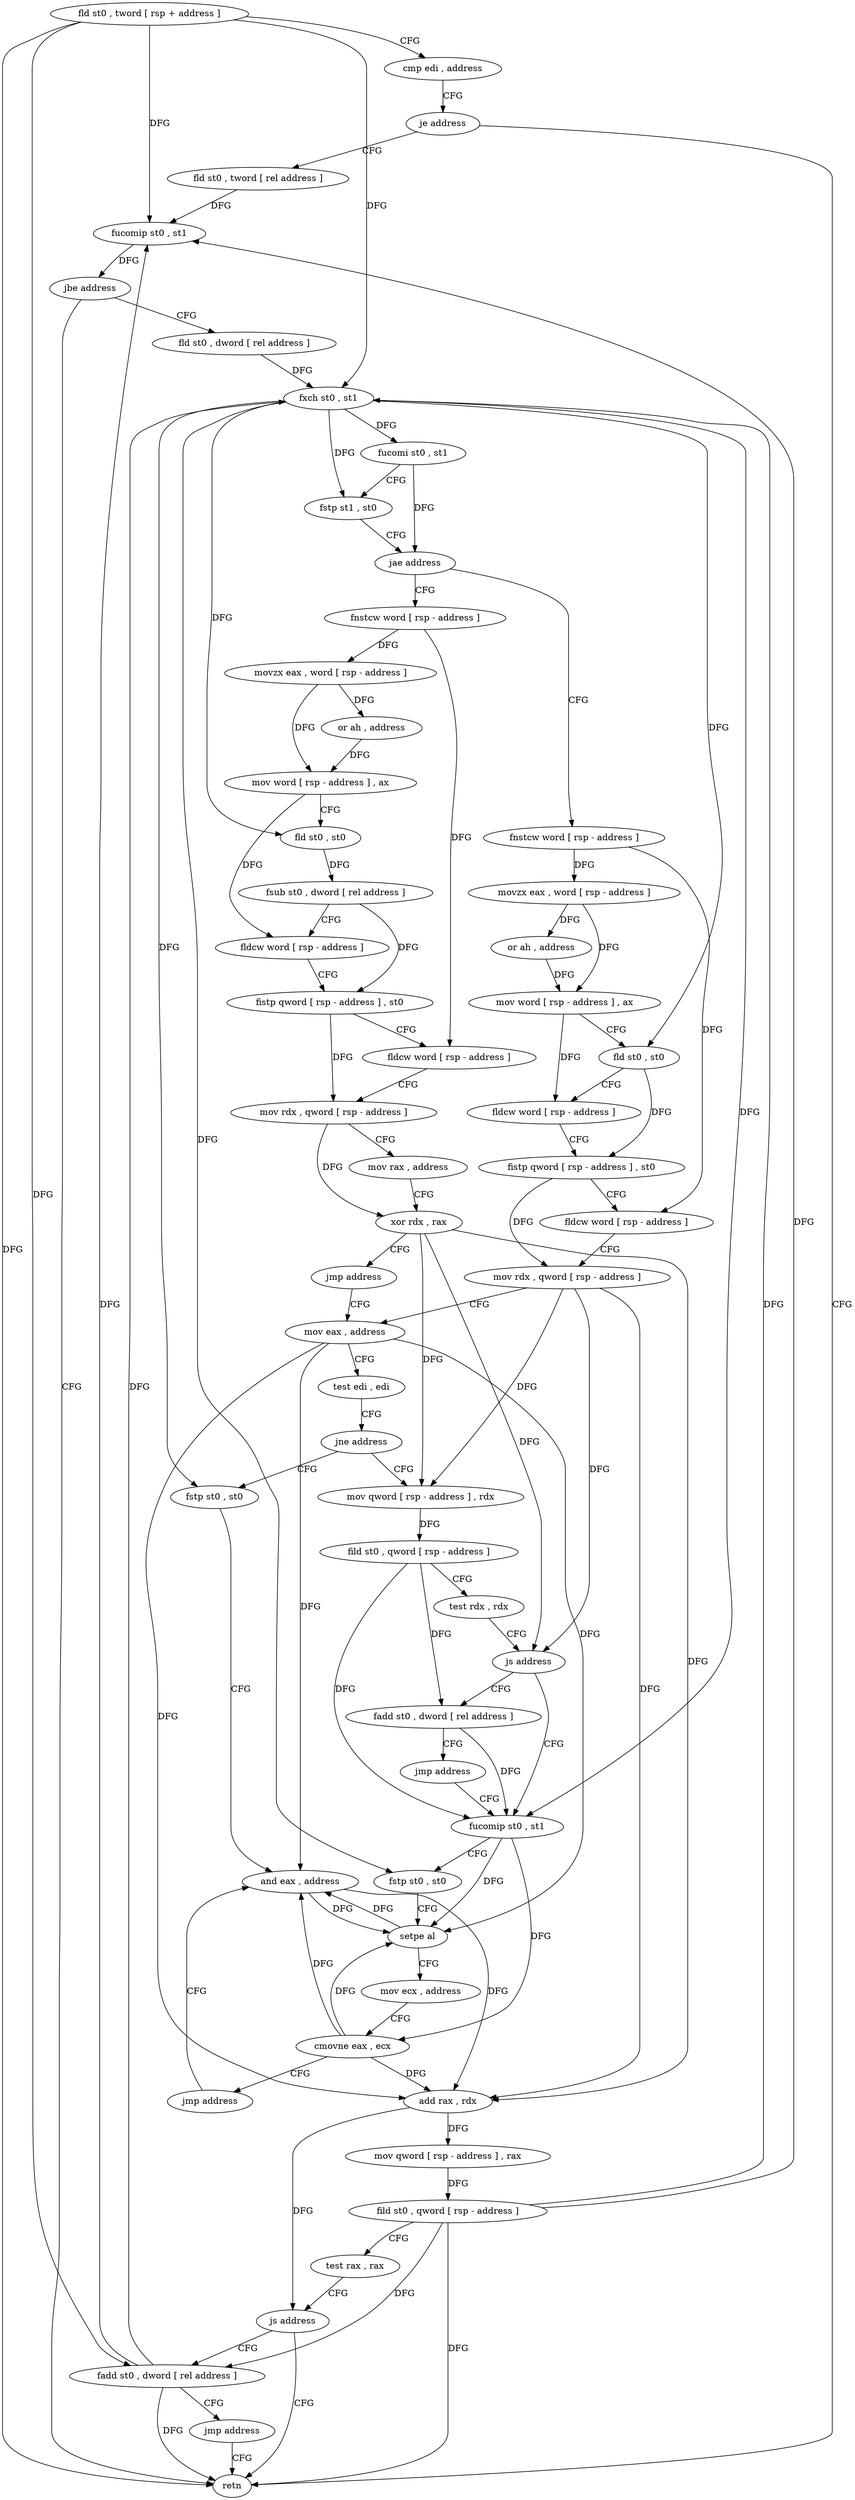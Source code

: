 digraph "func" {
"4279432" [label = "fld st0 , tword [ rsp + address ]" ]
"4279436" [label = "cmp edi , address" ]
"4279439" [label = "je address" ]
"4279563" [label = "retn" ]
"4279441" [label = "fld st0 , tword [ rel address ]" ]
"4279447" [label = "fucomip st0 , st1" ]
"4279449" [label = "jbe address" ]
"4279451" [label = "fld st0 , dword [ rel address ]" ]
"4279457" [label = "fxch st0 , st1" ]
"4279459" [label = "fucomi st0 , st1" ]
"4279461" [label = "fstp st1 , st0" ]
"4279463" [label = "jae address" ]
"4279565" [label = "fnstcw word [ rsp - address ]" ]
"4279465" [label = "fnstcw word [ rsp - address ]" ]
"4279569" [label = "movzx eax , word [ rsp - address ]" ]
"4279574" [label = "or ah , address" ]
"4279577" [label = "mov word [ rsp - address ] , ax" ]
"4279582" [label = "fld st0 , st0" ]
"4279584" [label = "fsub st0 , dword [ rel address ]" ]
"4279590" [label = "fldcw word [ rsp - address ]" ]
"4279594" [label = "fistp qword [ rsp - address ] , st0" ]
"4279598" [label = "fldcw word [ rsp - address ]" ]
"4279602" [label = "mov rdx , qword [ rsp - address ]" ]
"4279607" [label = "mov rax , address" ]
"4279617" [label = "xor rdx , rax" ]
"4279620" [label = "jmp address" ]
"4279501" [label = "mov eax , address" ]
"4279469" [label = "movzx eax , word [ rsp - address ]" ]
"4279474" [label = "or ah , address" ]
"4279477" [label = "mov word [ rsp - address ] , ax" ]
"4279482" [label = "fld st0 , st0" ]
"4279484" [label = "fldcw word [ rsp - address ]" ]
"4279488" [label = "fistp qword [ rsp - address ] , st0" ]
"4279492" [label = "fldcw word [ rsp - address ]" ]
"4279496" [label = "mov rdx , qword [ rsp - address ]" ]
"4279506" [label = "test edi , edi" ]
"4279508" [label = "jne address" ]
"4279541" [label = "fstp st0 , st0" ]
"4279510" [label = "mov qword [ rsp - address ] , rdx" ]
"4279543" [label = "and eax , address" ]
"4279515" [label = "fild st0 , qword [ rsp - address ]" ]
"4279519" [label = "test rdx , rdx" ]
"4279522" [label = "js address" ]
"4279622" [label = "fadd st0 , dword [ rel address ]" ]
"4279524" [label = "fucomip st0 , st1" ]
"4279630" [label = "fadd st0 , dword [ rel address ]" ]
"4279636" [label = "jmp address" ]
"4279628" [label = "jmp address" ]
"4279526" [label = "fstp st0 , st0" ]
"4279528" [label = "setpe al" ]
"4279531" [label = "mov ecx , address" ]
"4279536" [label = "cmovne eax , ecx" ]
"4279539" [label = "jmp address" ]
"4279546" [label = "add rax , rdx" ]
"4279549" [label = "mov qword [ rsp - address ] , rax" ]
"4279554" [label = "fild st0 , qword [ rsp - address ]" ]
"4279558" [label = "test rax , rax" ]
"4279561" [label = "js address" ]
"4279432" -> "4279436" [ label = "CFG" ]
"4279432" -> "4279563" [ label = "DFG" ]
"4279432" -> "4279447" [ label = "DFG" ]
"4279432" -> "4279457" [ label = "DFG" ]
"4279432" -> "4279630" [ label = "DFG" ]
"4279436" -> "4279439" [ label = "CFG" ]
"4279439" -> "4279563" [ label = "CFG" ]
"4279439" -> "4279441" [ label = "CFG" ]
"4279441" -> "4279447" [ label = "DFG" ]
"4279447" -> "4279449" [ label = "DFG" ]
"4279449" -> "4279563" [ label = "CFG" ]
"4279449" -> "4279451" [ label = "CFG" ]
"4279451" -> "4279457" [ label = "DFG" ]
"4279457" -> "4279459" [ label = "DFG" ]
"4279457" -> "4279461" [ label = "DFG" ]
"4279457" -> "4279582" [ label = "DFG" ]
"4279457" -> "4279482" [ label = "DFG" ]
"4279457" -> "4279541" [ label = "DFG" ]
"4279457" -> "4279524" [ label = "DFG" ]
"4279457" -> "4279526" [ label = "DFG" ]
"4279459" -> "4279461" [ label = "CFG" ]
"4279459" -> "4279463" [ label = "DFG" ]
"4279461" -> "4279463" [ label = "CFG" ]
"4279463" -> "4279565" [ label = "CFG" ]
"4279463" -> "4279465" [ label = "CFG" ]
"4279565" -> "4279569" [ label = "DFG" ]
"4279565" -> "4279598" [ label = "DFG" ]
"4279465" -> "4279469" [ label = "DFG" ]
"4279465" -> "4279492" [ label = "DFG" ]
"4279569" -> "4279574" [ label = "DFG" ]
"4279569" -> "4279577" [ label = "DFG" ]
"4279574" -> "4279577" [ label = "DFG" ]
"4279577" -> "4279582" [ label = "CFG" ]
"4279577" -> "4279590" [ label = "DFG" ]
"4279582" -> "4279584" [ label = "DFG" ]
"4279584" -> "4279590" [ label = "CFG" ]
"4279584" -> "4279594" [ label = "DFG" ]
"4279590" -> "4279594" [ label = "CFG" ]
"4279594" -> "4279598" [ label = "CFG" ]
"4279594" -> "4279602" [ label = "DFG" ]
"4279598" -> "4279602" [ label = "CFG" ]
"4279602" -> "4279607" [ label = "CFG" ]
"4279602" -> "4279617" [ label = "DFG" ]
"4279607" -> "4279617" [ label = "CFG" ]
"4279617" -> "4279620" [ label = "CFG" ]
"4279617" -> "4279510" [ label = "DFG" ]
"4279617" -> "4279522" [ label = "DFG" ]
"4279617" -> "4279546" [ label = "DFG" ]
"4279620" -> "4279501" [ label = "CFG" ]
"4279501" -> "4279506" [ label = "CFG" ]
"4279501" -> "4279543" [ label = "DFG" ]
"4279501" -> "4279546" [ label = "DFG" ]
"4279501" -> "4279528" [ label = "DFG" ]
"4279469" -> "4279474" [ label = "DFG" ]
"4279469" -> "4279477" [ label = "DFG" ]
"4279474" -> "4279477" [ label = "DFG" ]
"4279477" -> "4279482" [ label = "CFG" ]
"4279477" -> "4279484" [ label = "DFG" ]
"4279482" -> "4279484" [ label = "CFG" ]
"4279482" -> "4279488" [ label = "DFG" ]
"4279484" -> "4279488" [ label = "CFG" ]
"4279488" -> "4279492" [ label = "CFG" ]
"4279488" -> "4279496" [ label = "DFG" ]
"4279492" -> "4279496" [ label = "CFG" ]
"4279496" -> "4279501" [ label = "CFG" ]
"4279496" -> "4279510" [ label = "DFG" ]
"4279496" -> "4279522" [ label = "DFG" ]
"4279496" -> "4279546" [ label = "DFG" ]
"4279506" -> "4279508" [ label = "CFG" ]
"4279508" -> "4279541" [ label = "CFG" ]
"4279508" -> "4279510" [ label = "CFG" ]
"4279541" -> "4279543" [ label = "CFG" ]
"4279510" -> "4279515" [ label = "DFG" ]
"4279543" -> "4279546" [ label = "DFG" ]
"4279543" -> "4279528" [ label = "DFG" ]
"4279515" -> "4279519" [ label = "CFG" ]
"4279515" -> "4279622" [ label = "DFG" ]
"4279515" -> "4279524" [ label = "DFG" ]
"4279519" -> "4279522" [ label = "CFG" ]
"4279522" -> "4279622" [ label = "CFG" ]
"4279522" -> "4279524" [ label = "CFG" ]
"4279622" -> "4279628" [ label = "CFG" ]
"4279622" -> "4279524" [ label = "DFG" ]
"4279524" -> "4279526" [ label = "CFG" ]
"4279524" -> "4279528" [ label = "DFG" ]
"4279524" -> "4279536" [ label = "DFG" ]
"4279630" -> "4279636" [ label = "CFG" ]
"4279630" -> "4279447" [ label = "DFG" ]
"4279630" -> "4279457" [ label = "DFG" ]
"4279630" -> "4279563" [ label = "DFG" ]
"4279636" -> "4279563" [ label = "CFG" ]
"4279628" -> "4279524" [ label = "CFG" ]
"4279526" -> "4279528" [ label = "CFG" ]
"4279528" -> "4279531" [ label = "CFG" ]
"4279528" -> "4279543" [ label = "DFG" ]
"4279531" -> "4279536" [ label = "CFG" ]
"4279536" -> "4279539" [ label = "CFG" ]
"4279536" -> "4279543" [ label = "DFG" ]
"4279536" -> "4279546" [ label = "DFG" ]
"4279536" -> "4279528" [ label = "DFG" ]
"4279539" -> "4279543" [ label = "CFG" ]
"4279546" -> "4279549" [ label = "DFG" ]
"4279546" -> "4279561" [ label = "DFG" ]
"4279549" -> "4279554" [ label = "DFG" ]
"4279554" -> "4279558" [ label = "CFG" ]
"4279554" -> "4279447" [ label = "DFG" ]
"4279554" -> "4279457" [ label = "DFG" ]
"4279554" -> "4279563" [ label = "DFG" ]
"4279554" -> "4279630" [ label = "DFG" ]
"4279558" -> "4279561" [ label = "CFG" ]
"4279561" -> "4279630" [ label = "CFG" ]
"4279561" -> "4279563" [ label = "CFG" ]
}
